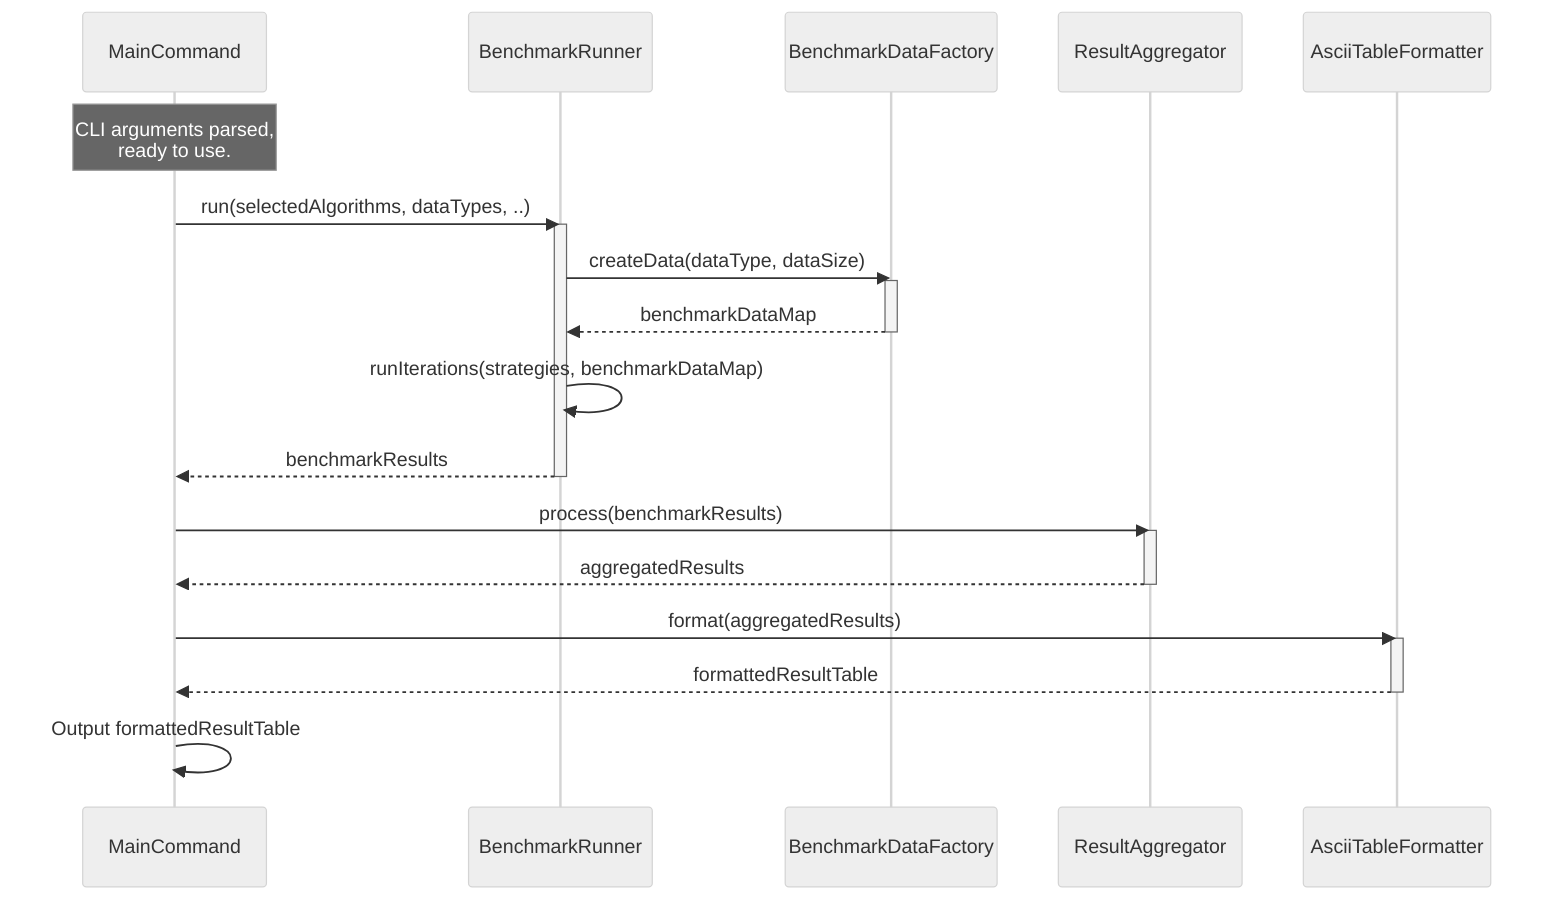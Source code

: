 %%{init: {'theme':'neutral'}}%%
sequenceDiagram
    participant MainCommand
    participant BenchmarkRunner
    participant BenchmarkDataFactory
    participant ResultAggregator
    participant AsciiTableFormatter

    note over MainCommand: CLI arguments parsed,<br/>ready to use.
    MainCommand->>BenchmarkRunner: run(selectedAlgorithms, dataTypes, ..)
    activate BenchmarkRunner
    BenchmarkRunner->>BenchmarkDataFactory: createData(dataType, dataSize)
    activate BenchmarkDataFactory
    BenchmarkDataFactory-->>BenchmarkRunner: benchmarkDataMap
    deactivate BenchmarkDataFactory
    BenchmarkRunner->>BenchmarkRunner: runIterations(strategies, benchmarkDataMap)
    BenchmarkRunner-->>MainCommand: benchmarkResults
    deactivate BenchmarkRunner
    MainCommand->>ResultAggregator: process(benchmarkResults)
    activate ResultAggregator
    ResultAggregator-->>MainCommand: aggregatedResults
    deactivate ResultAggregator
    MainCommand->>AsciiTableFormatter: format(aggregatedResults)
    activate AsciiTableFormatter
    AsciiTableFormatter-->>MainCommand: formattedResultTable
    deactivate AsciiTableFormatter
    MainCommand->>MainCommand: Output formattedResultTable